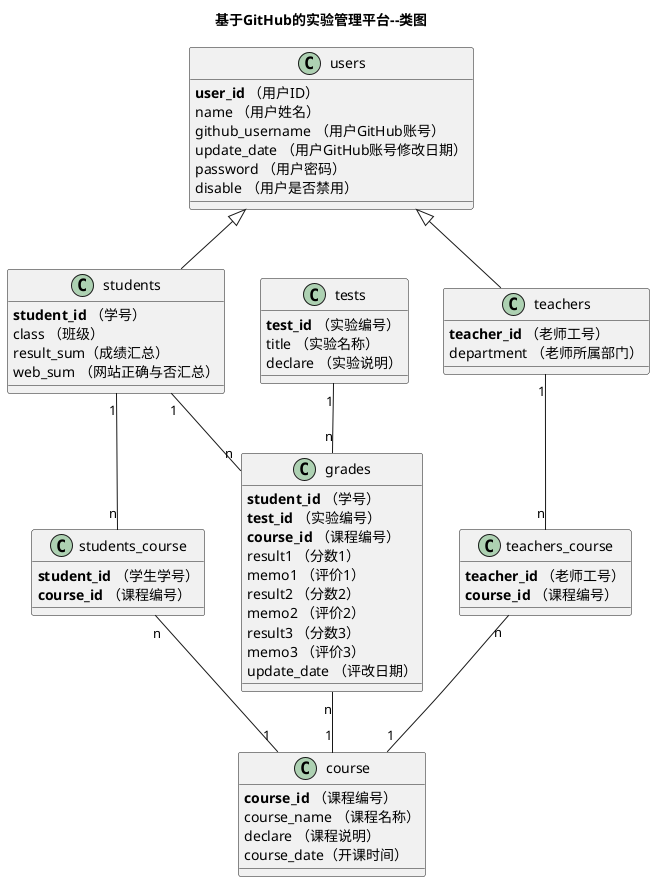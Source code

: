 @startuml
title 基于GitHub的实验管理平台--类图
class users {
    <b>user_id</b> （用户ID）
    name （用户姓名）
    github_username （用户GitHub账号）
    update_date （用户GitHub账号修改日期）
    password （用户密码）
    disable （用户是否禁用）
}

class teachers{
    <b>teacher_id</b> （老师工号）
    department （老师所属部门）
}

class students{
    <b>student_id</b> （学号）
    class （班级）
    result_sum（成绩汇总）
    web_sum （网站正确与否汇总）
}

users <|- students
users <|-- teachers

class course{
	<b>course_id</b> （课程编号）
	course_name （课程名称）
	declare （课程说明）
	course_date（开课时间）
}


class teachers_course{
	<b>teacher_id</b> （老师工号）
	<b>course_id</b> （课程编号）
}

class students_course{
	<b>student_id</b> （学生学号）
	<b>course_id</b> （课程编号）
}

class tests {
    <b>test_id</b> （实验编号）
    title （实验名称）
    declare （实验说明）
}

class grades {
    <b>student_id</b> （学号）
    <b>test_id</b> （实验编号）
    <b>course_id</b> （课程编号）
    result1 （分数1）
    memo1 （评价1）
    result2 （分数2）
    memo2 （评价2）
    result3 （分数3）
    memo3 （评价3）
    update_date （评改日期）
}

students "1" -- "n" students_course
students_course "n" -- "1" course

teachers "1" -- "n" teachers_course
teachers_course "n" -- "1" course

students "1" -- "n"  grades
tests "1" -- "n"  grades

grades "n" -- "1" course

@enduml
	
	
	
	
	
	
	
	